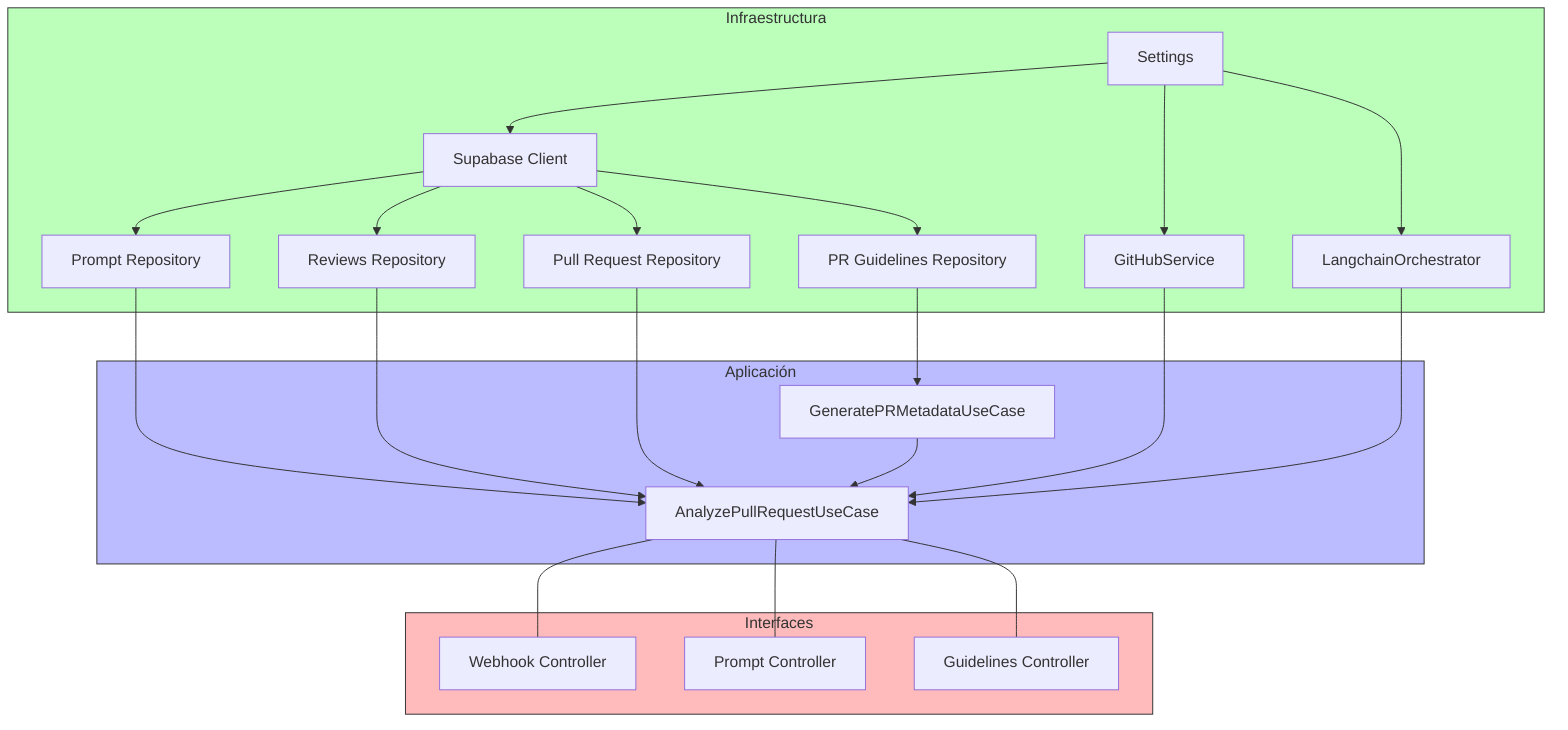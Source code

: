 flowchart TD
    subgraph Infraestructura["Infraestructura"]
        settings["Settings"]
        supabase["Supabase Client"]
        repoPrompt["Prompt Repository"]
        repoReviews["Reviews Repository"]
        repoPR["Pull Request Repository"]
        repoGuidelines["PR Guidelines Repository"]
        githubService["GitHubService"]
        aiService["LangchainOrchestrator"]
    end

    subgraph Aplicacion["Aplicación"]
        metadataGen["GeneratePRMetadataUseCase"]
        analyzePR["AnalyzePullRequestUseCase"]
    end

    subgraph Interfaces["Interfaces"]
        webhookCtrl["Webhook Controller"]
        promptCtrl["Prompt Controller"]
        guidelinesCtrl["Guidelines Controller"]
    end

    settings --> supabase
    supabase --> repoPrompt
    supabase --> repoReviews
    supabase --> repoPR
    supabase --> repoGuidelines

    settings --> githubService
    settings --> aiService
    repoGuidelines --> metadataGen

    repoReviews --> analyzePR
    repoPR --> analyzePR
    repoPrompt --> analyzePR
    githubService --> analyzePR
    aiService --> analyzePR
    metadataGen --> analyzePR

    analyzePR --- webhookCtrl
    analyzePR --- promptCtrl
    analyzePR --- guidelinesCtrl

    style Infraestructura fill:#bfb,stroke:#333
    style Aplicacion fill:#bbf,stroke:#333
    style Interfaces fill:#fbb,stroke:#333